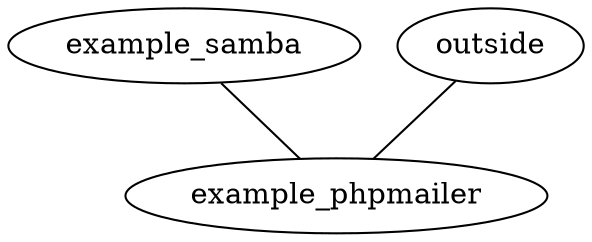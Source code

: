 // Topology Graph
graph {
	example_samba
	outside
	example_phpmailer
	outside -- example_phpmailer [contstraint=false]
	example_samba -- example_phpmailer [contstraint=false]
}
